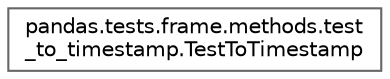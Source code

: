 digraph "Graphical Class Hierarchy"
{
 // LATEX_PDF_SIZE
  bgcolor="transparent";
  edge [fontname=Helvetica,fontsize=10,labelfontname=Helvetica,labelfontsize=10];
  node [fontname=Helvetica,fontsize=10,shape=box,height=0.2,width=0.4];
  rankdir="LR";
  Node0 [id="Node000000",label="pandas.tests.frame.methods.test\l_to_timestamp.TestToTimestamp",height=0.2,width=0.4,color="grey40", fillcolor="white", style="filled",URL="$d4/d0a/classpandas_1_1tests_1_1frame_1_1methods_1_1test__to__timestamp_1_1TestToTimestamp.html",tooltip=" "];
}
